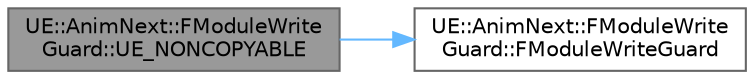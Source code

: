 digraph "UE::AnimNext::FModuleWriteGuard::UE_NONCOPYABLE"
{
 // INTERACTIVE_SVG=YES
 // LATEX_PDF_SIZE
  bgcolor="transparent";
  edge [fontname=Helvetica,fontsize=10,labelfontname=Helvetica,labelfontsize=10];
  node [fontname=Helvetica,fontsize=10,shape=box,height=0.2,width=0.4];
  rankdir="LR";
  Node1 [id="Node000001",label="UE::AnimNext::FModuleWrite\lGuard::UE_NONCOPYABLE",height=0.2,width=0.4,color="gray40", fillcolor="grey60", style="filled", fontcolor="black",tooltip=" "];
  Node1 -> Node2 [id="edge1_Node000001_Node000002",color="steelblue1",style="solid",tooltip=" "];
  Node2 [id="Node000002",label="UE::AnimNext::FModuleWrite\lGuard::FModuleWriteGuard",height=0.2,width=0.4,color="grey40", fillcolor="white", style="filled",URL="$d5/da1/structUE_1_1AnimNext_1_1FModuleWriteGuard.html#a1537a957c8897531b6acd09fab1201ab",tooltip=" "];
}
